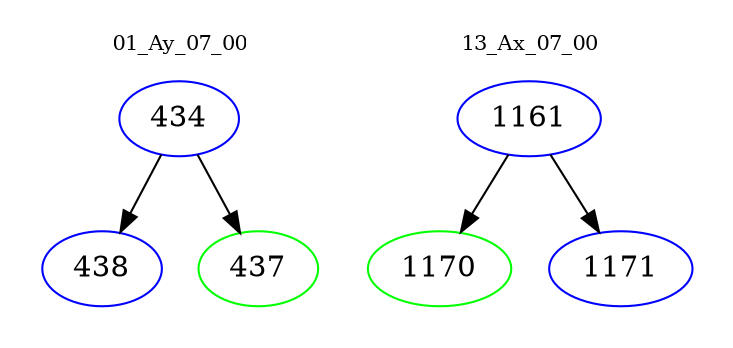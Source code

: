 digraph{
subgraph cluster_0 {
color = white
label = "01_Ay_07_00";
fontsize=10;
T0_434 [label="434", color="blue"]
T0_434 -> T0_438 [color="black"]
T0_438 [label="438", color="blue"]
T0_434 -> T0_437 [color="black"]
T0_437 [label="437", color="green"]
}
subgraph cluster_1 {
color = white
label = "13_Ax_07_00";
fontsize=10;
T1_1161 [label="1161", color="blue"]
T1_1161 -> T1_1170 [color="black"]
T1_1170 [label="1170", color="green"]
T1_1161 -> T1_1171 [color="black"]
T1_1171 [label="1171", color="blue"]
}
}
